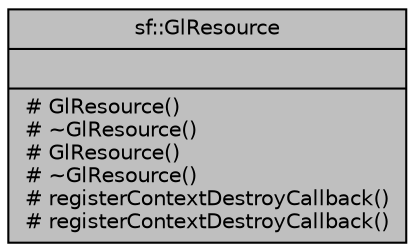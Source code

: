 digraph "sf::GlResource"
{
 // LATEX_PDF_SIZE
  edge [fontname="Helvetica",fontsize="10",labelfontname="Helvetica",labelfontsize="10"];
  node [fontname="Helvetica",fontsize="10",shape=record];
  Node1 [label="{sf::GlResource\n||# GlResource()\l# ~GlResource()\l# GlResource()\l# ~GlResource()\l# registerContextDestroyCallback()\l# registerContextDestroyCallback()\l}",height=0.2,width=0.4,color="black", fillcolor="grey75", style="filled", fontcolor="black",tooltip="Base class for classes that require an OpenGL context."];
}

